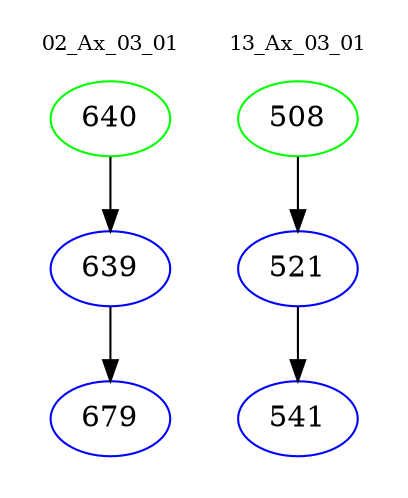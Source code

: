 digraph{
subgraph cluster_0 {
color = white
label = "02_Ax_03_01";
fontsize=10;
T0_640 [label="640", color="green"]
T0_640 -> T0_639 [color="black"]
T0_639 [label="639", color="blue"]
T0_639 -> T0_679 [color="black"]
T0_679 [label="679", color="blue"]
}
subgraph cluster_1 {
color = white
label = "13_Ax_03_01";
fontsize=10;
T1_508 [label="508", color="green"]
T1_508 -> T1_521 [color="black"]
T1_521 [label="521", color="blue"]
T1_521 -> T1_541 [color="black"]
T1_541 [label="541", color="blue"]
}
}
